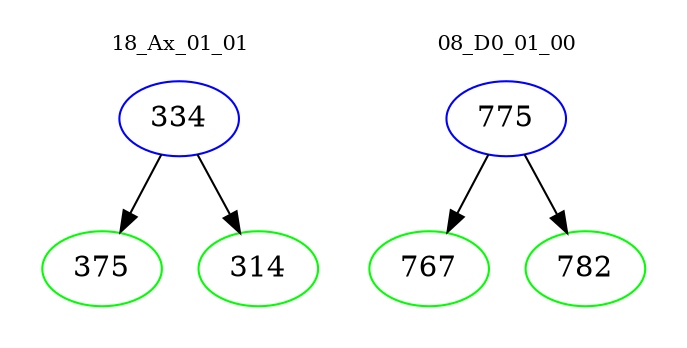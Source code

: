 digraph{
subgraph cluster_0 {
color = white
label = "18_Ax_01_01";
fontsize=10;
T0_334 [label="334", color="blue"]
T0_334 -> T0_375 [color="black"]
T0_375 [label="375", color="green"]
T0_334 -> T0_314 [color="black"]
T0_314 [label="314", color="green"]
}
subgraph cluster_1 {
color = white
label = "08_D0_01_00";
fontsize=10;
T1_775 [label="775", color="blue"]
T1_775 -> T1_767 [color="black"]
T1_767 [label="767", color="green"]
T1_775 -> T1_782 [color="black"]
T1_782 [label="782", color="green"]
}
}
